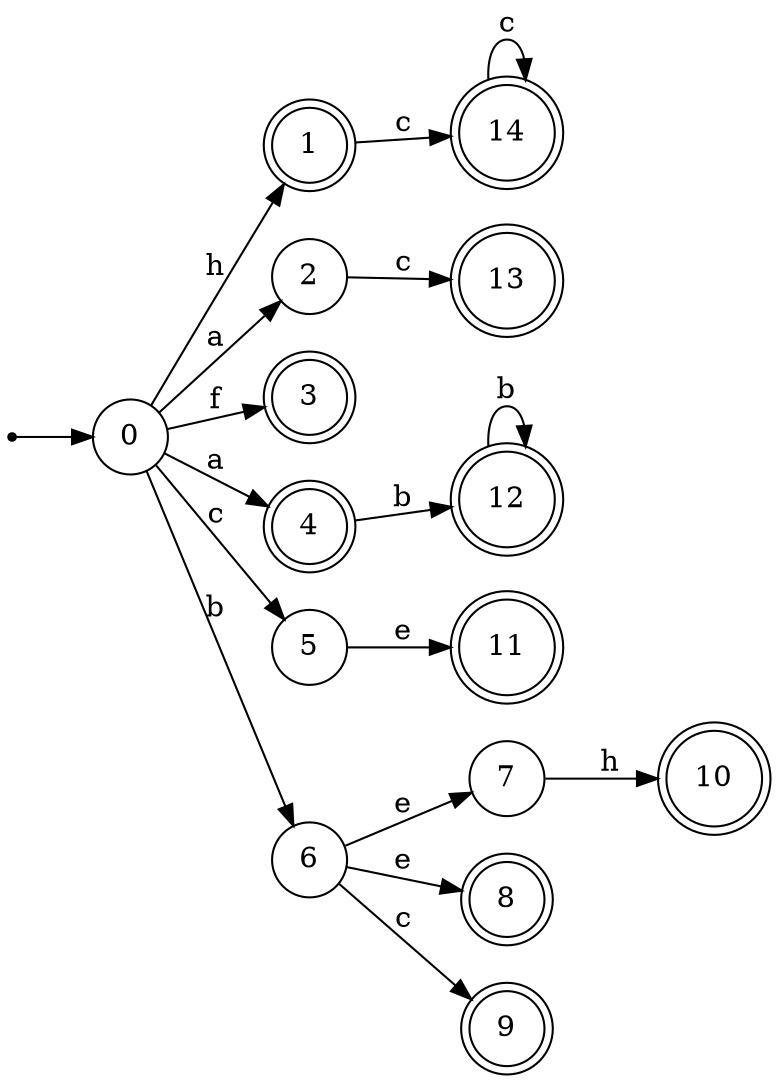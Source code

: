 digraph finite_state_machine {
rankdir=LR;
size="20,20";
node [shape = point]; "dummy0"
node [shape = circle]; "0";
"dummy0" -> "0";
node [shape = doublecircle]; "1";node [shape = circle]; "2";
node [shape = doublecircle]; "3";node [shape = doublecircle]; "4";node [shape = circle]; "5";
node [shape = circle]; "6";
node [shape = circle]; "7";
node [shape = doublecircle]; "8";node [shape = doublecircle]; "9";node [shape = doublecircle]; "10";node [shape = doublecircle]; "11";node [shape = doublecircle]; "12";node [shape = doublecircle]; "13";node [shape = doublecircle]; "14";"0" -> "1" [label = "h"];
 "0" -> "2" [label = "a"];
 "0" -> "4" [label = "a"];
 "0" -> "3" [label = "f"];
 "0" -> "5" [label = "c"];
 "0" -> "6" [label = "b"];
 "6" -> "8" [label = "e"];
 "6" -> "7" [label = "e"];
 "6" -> "9" [label = "c"];
 "7" -> "10" [label = "h"];
 "5" -> "11" [label = "e"];
 "4" -> "12" [label = "b"];
 "12" -> "12" [label = "b"];
 "2" -> "13" [label = "c"];
 "1" -> "14" [label = "c"];
 "14" -> "14" [label = "c"];
 }
